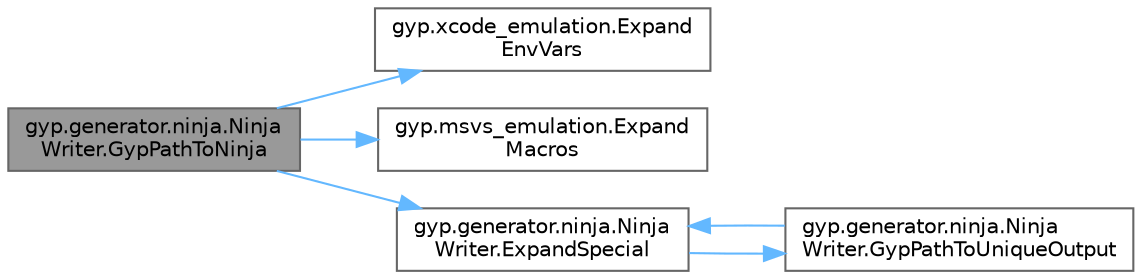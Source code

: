 digraph "gyp.generator.ninja.NinjaWriter.GypPathToNinja"
{
 // LATEX_PDF_SIZE
  bgcolor="transparent";
  edge [fontname=Helvetica,fontsize=10,labelfontname=Helvetica,labelfontsize=10];
  node [fontname=Helvetica,fontsize=10,shape=box,height=0.2,width=0.4];
  rankdir="LR";
  Node1 [id="Node000001",label="gyp.generator.ninja.Ninja\lWriter.GypPathToNinja",height=0.2,width=0.4,color="gray40", fillcolor="grey60", style="filled", fontcolor="black",tooltip=" "];
  Node1 -> Node2 [id="edge11_Node000001_Node000002",color="steelblue1",style="solid",tooltip=" "];
  Node2 [id="Node000002",label="gyp.xcode_emulation.Expand\lEnvVars",height=0.2,width=0.4,color="grey40", fillcolor="white", style="filled",URL="$namespacegyp_1_1xcode__emulation.html#afee27957b3747fbfe3d8d802127c0f31",tooltip=" "];
  Node1 -> Node3 [id="edge12_Node000001_Node000003",color="steelblue1",style="solid",tooltip=" "];
  Node3 [id="Node000003",label="gyp.msvs_emulation.Expand\lMacros",height=0.2,width=0.4,color="grey40", fillcolor="white", style="filled",URL="$namespacegyp_1_1msvs__emulation.html#a86f51c6232e8befa6e2d58274e4de299",tooltip=" "];
  Node1 -> Node4 [id="edge13_Node000001_Node000004",color="steelblue1",style="solid",tooltip=" "];
  Node4 [id="Node000004",label="gyp.generator.ninja.Ninja\lWriter.ExpandSpecial",height=0.2,width=0.4,color="grey40", fillcolor="white", style="filled",URL="$classgyp_1_1generator_1_1ninja_1_1_ninja_writer.html#a52aa9f598a25ee831aadad87f5ff24ac",tooltip=" "];
  Node4 -> Node5 [id="edge14_Node000004_Node000005",color="steelblue1",style="solid",tooltip=" "];
  Node5 [id="Node000005",label="gyp.generator.ninja.Ninja\lWriter.GypPathToUniqueOutput",height=0.2,width=0.4,color="grey40", fillcolor="white", style="filled",URL="$classgyp_1_1generator_1_1ninja_1_1_ninja_writer.html#a9eb0b2da57de236bf240557d8780c03e",tooltip=" "];
  Node5 -> Node4 [id="edge15_Node000005_Node000004",color="steelblue1",style="solid",tooltip=" "];
}
